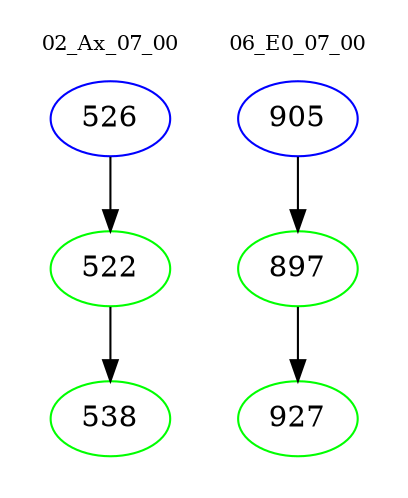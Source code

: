 digraph{
subgraph cluster_0 {
color = white
label = "02_Ax_07_00";
fontsize=10;
T0_526 [label="526", color="blue"]
T0_526 -> T0_522 [color="black"]
T0_522 [label="522", color="green"]
T0_522 -> T0_538 [color="black"]
T0_538 [label="538", color="green"]
}
subgraph cluster_1 {
color = white
label = "06_E0_07_00";
fontsize=10;
T1_905 [label="905", color="blue"]
T1_905 -> T1_897 [color="black"]
T1_897 [label="897", color="green"]
T1_897 -> T1_927 [color="black"]
T1_927 [label="927", color="green"]
}
}

